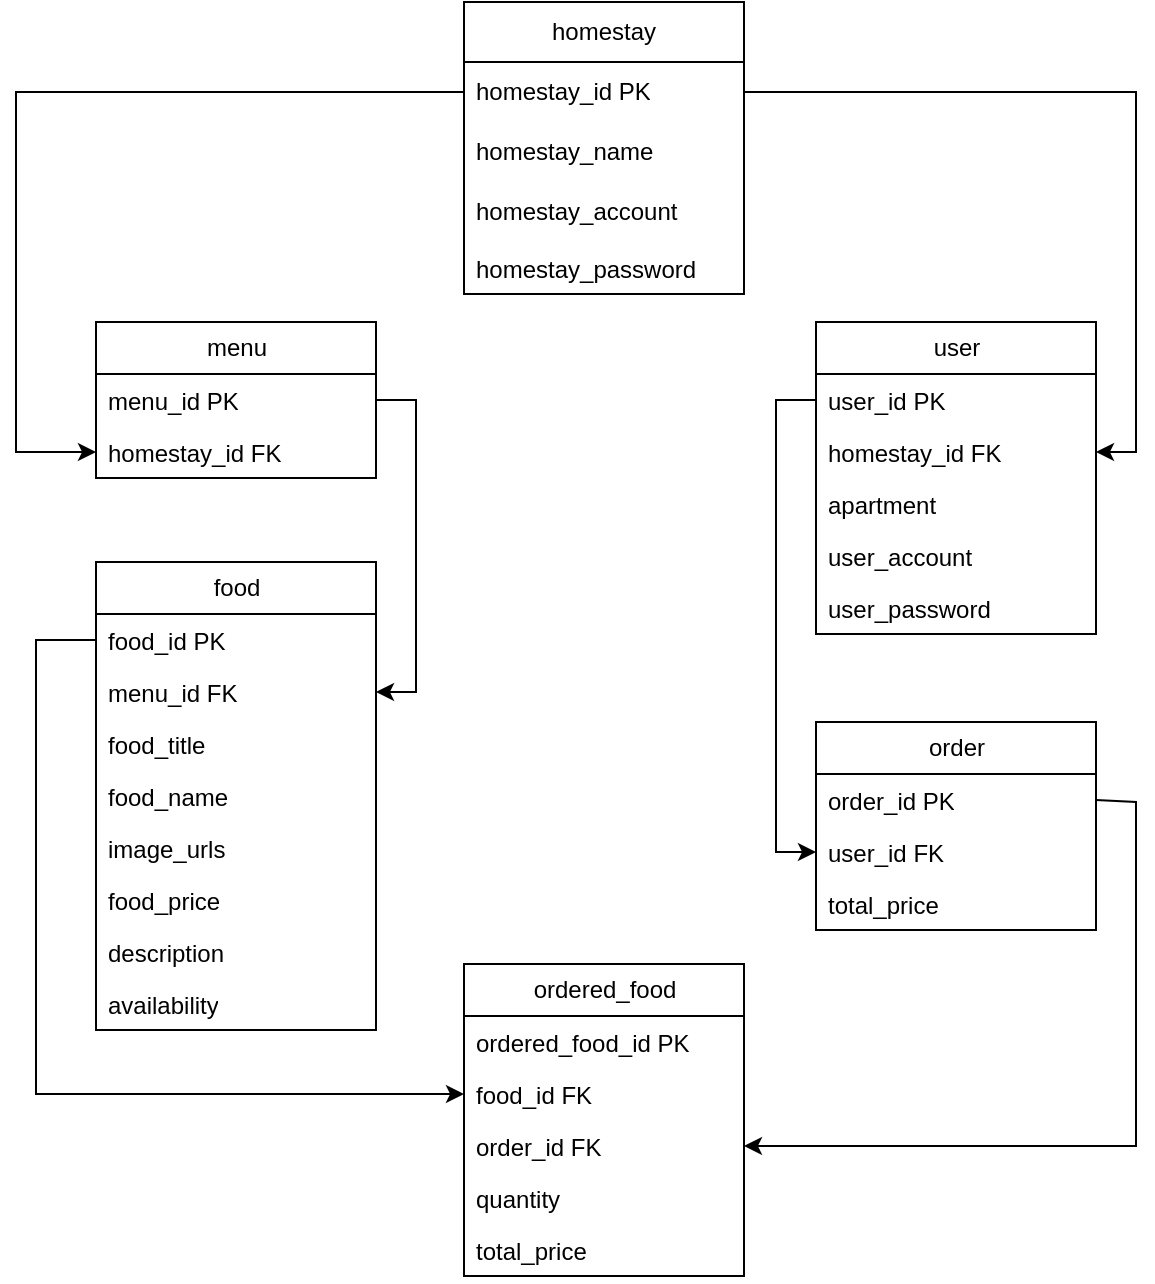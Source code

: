 <mxfile version="22.0.4" type="github">
  <diagram id="C5RBs43oDa-KdzZeNtuy" name="Page-1">
    <mxGraphModel dx="1050" dy="574" grid="1" gridSize="10" guides="1" tooltips="1" connect="1" arrows="1" fold="1" page="1" pageScale="1" pageWidth="827" pageHeight="1169" math="0" shadow="0">
      <root>
        <mxCell id="WIyWlLk6GJQsqaUBKTNV-0" />
        <mxCell id="WIyWlLk6GJQsqaUBKTNV-1" parent="WIyWlLk6GJQsqaUBKTNV-0" />
        <mxCell id="IkiO9HBWn0KQSorFKflQ-0" value="homestay" style="swimlane;fontStyle=0;childLayout=stackLayout;horizontal=1;startSize=30;horizontalStack=0;resizeParent=1;resizeParentMax=0;resizeLast=0;collapsible=1;marginBottom=0;whiteSpace=wrap;html=1;" vertex="1" parent="WIyWlLk6GJQsqaUBKTNV-1">
          <mxGeometry x="344" width="140" height="146" as="geometry" />
        </mxCell>
        <mxCell id="IkiO9HBWn0KQSorFKflQ-1" value="homestay_id PK" style="text;strokeColor=none;fillColor=none;align=left;verticalAlign=middle;spacingLeft=4;spacingRight=4;overflow=hidden;points=[[0,0.5],[1,0.5]];portConstraint=eastwest;rotatable=0;whiteSpace=wrap;html=1;" vertex="1" parent="IkiO9HBWn0KQSorFKflQ-0">
          <mxGeometry y="30" width="140" height="30" as="geometry" />
        </mxCell>
        <mxCell id="IkiO9HBWn0KQSorFKflQ-2" value="homestay_name" style="text;strokeColor=none;fillColor=none;align=left;verticalAlign=middle;spacingLeft=4;spacingRight=4;overflow=hidden;points=[[0,0.5],[1,0.5]];portConstraint=eastwest;rotatable=0;whiteSpace=wrap;html=1;" vertex="1" parent="IkiO9HBWn0KQSorFKflQ-0">
          <mxGeometry y="60" width="140" height="30" as="geometry" />
        </mxCell>
        <mxCell id="IkiO9HBWn0KQSorFKflQ-3" value="homestay_account" style="text;strokeColor=none;fillColor=none;align=left;verticalAlign=middle;spacingLeft=4;spacingRight=4;overflow=hidden;points=[[0,0.5],[1,0.5]];portConstraint=eastwest;rotatable=0;whiteSpace=wrap;html=1;" vertex="1" parent="IkiO9HBWn0KQSorFKflQ-0">
          <mxGeometry y="90" width="140" height="30" as="geometry" />
        </mxCell>
        <mxCell id="IkiO9HBWn0KQSorFKflQ-5" value="homestay_password" style="text;strokeColor=none;fillColor=none;align=left;verticalAlign=top;spacingLeft=4;spacingRight=4;overflow=hidden;rotatable=0;points=[[0,0.5],[1,0.5]];portConstraint=eastwest;whiteSpace=wrap;html=1;" vertex="1" parent="IkiO9HBWn0KQSorFKflQ-0">
          <mxGeometry y="120" width="140" height="26" as="geometry" />
        </mxCell>
        <mxCell id="IkiO9HBWn0KQSorFKflQ-6" value="user" style="swimlane;fontStyle=0;childLayout=stackLayout;horizontal=1;startSize=26;fillColor=none;horizontalStack=0;resizeParent=1;resizeParentMax=0;resizeLast=0;collapsible=1;marginBottom=0;html=1;" vertex="1" parent="WIyWlLk6GJQsqaUBKTNV-1">
          <mxGeometry x="520" y="160" width="140" height="156" as="geometry" />
        </mxCell>
        <mxCell id="IkiO9HBWn0KQSorFKflQ-7" value="user_id PK" style="text;strokeColor=none;fillColor=none;align=left;verticalAlign=top;spacingLeft=4;spacingRight=4;overflow=hidden;rotatable=0;points=[[0,0.5],[1,0.5]];portConstraint=eastwest;whiteSpace=wrap;html=1;" vertex="1" parent="IkiO9HBWn0KQSorFKflQ-6">
          <mxGeometry y="26" width="140" height="26" as="geometry" />
        </mxCell>
        <mxCell id="IkiO9HBWn0KQSorFKflQ-8" value="homestay_id FK" style="text;strokeColor=none;fillColor=none;align=left;verticalAlign=top;spacingLeft=4;spacingRight=4;overflow=hidden;rotatable=0;points=[[0,0.5],[1,0.5]];portConstraint=eastwest;whiteSpace=wrap;html=1;" vertex="1" parent="IkiO9HBWn0KQSorFKflQ-6">
          <mxGeometry y="52" width="140" height="26" as="geometry" />
        </mxCell>
        <mxCell id="IkiO9HBWn0KQSorFKflQ-9" value="apartment" style="text;strokeColor=none;fillColor=none;align=left;verticalAlign=top;spacingLeft=4;spacingRight=4;overflow=hidden;rotatable=0;points=[[0,0.5],[1,0.5]];portConstraint=eastwest;whiteSpace=wrap;html=1;" vertex="1" parent="IkiO9HBWn0KQSorFKflQ-6">
          <mxGeometry y="78" width="140" height="26" as="geometry" />
        </mxCell>
        <mxCell id="IkiO9HBWn0KQSorFKflQ-10" value="user_account" style="text;strokeColor=none;fillColor=none;align=left;verticalAlign=top;spacingLeft=4;spacingRight=4;overflow=hidden;rotatable=0;points=[[0,0.5],[1,0.5]];portConstraint=eastwest;whiteSpace=wrap;html=1;" vertex="1" parent="IkiO9HBWn0KQSorFKflQ-6">
          <mxGeometry y="104" width="140" height="26" as="geometry" />
        </mxCell>
        <mxCell id="IkiO9HBWn0KQSorFKflQ-11" value="user_password" style="text;strokeColor=none;fillColor=none;align=left;verticalAlign=top;spacingLeft=4;spacingRight=4;overflow=hidden;rotatable=0;points=[[0,0.5],[1,0.5]];portConstraint=eastwest;whiteSpace=wrap;html=1;" vertex="1" parent="IkiO9HBWn0KQSorFKflQ-6">
          <mxGeometry y="130" width="140" height="26" as="geometry" />
        </mxCell>
        <mxCell id="IkiO9HBWn0KQSorFKflQ-12" value="menu" style="swimlane;fontStyle=0;childLayout=stackLayout;horizontal=1;startSize=26;fillColor=none;horizontalStack=0;resizeParent=1;resizeParentMax=0;resizeLast=0;collapsible=1;marginBottom=0;html=1;" vertex="1" parent="WIyWlLk6GJQsqaUBKTNV-1">
          <mxGeometry x="160" y="160" width="140" height="78" as="geometry" />
        </mxCell>
        <mxCell id="IkiO9HBWn0KQSorFKflQ-13" value="menu_id PK" style="text;strokeColor=none;fillColor=none;align=left;verticalAlign=top;spacingLeft=4;spacingRight=4;overflow=hidden;rotatable=0;points=[[0,0.5],[1,0.5]];portConstraint=eastwest;whiteSpace=wrap;html=1;" vertex="1" parent="IkiO9HBWn0KQSorFKflQ-12">
          <mxGeometry y="26" width="140" height="26" as="geometry" />
        </mxCell>
        <mxCell id="IkiO9HBWn0KQSorFKflQ-15" value="homestay_id FK" style="text;strokeColor=none;fillColor=none;align=left;verticalAlign=top;spacingLeft=4;spacingRight=4;overflow=hidden;rotatable=0;points=[[0,0.5],[1,0.5]];portConstraint=eastwest;whiteSpace=wrap;html=1;" vertex="1" parent="IkiO9HBWn0KQSorFKflQ-12">
          <mxGeometry y="52" width="140" height="26" as="geometry" />
        </mxCell>
        <mxCell id="IkiO9HBWn0KQSorFKflQ-16" value="order" style="swimlane;fontStyle=0;childLayout=stackLayout;horizontal=1;startSize=26;fillColor=none;horizontalStack=0;resizeParent=1;resizeParentMax=0;resizeLast=0;collapsible=1;marginBottom=0;html=1;" vertex="1" parent="WIyWlLk6GJQsqaUBKTNV-1">
          <mxGeometry x="520" y="360" width="140" height="104" as="geometry" />
        </mxCell>
        <mxCell id="IkiO9HBWn0KQSorFKflQ-17" value="order_id PK" style="text;strokeColor=none;fillColor=none;align=left;verticalAlign=top;spacingLeft=4;spacingRight=4;overflow=hidden;rotatable=0;points=[[0,0.5],[1,0.5]];portConstraint=eastwest;whiteSpace=wrap;html=1;" vertex="1" parent="IkiO9HBWn0KQSorFKflQ-16">
          <mxGeometry y="26" width="140" height="26" as="geometry" />
        </mxCell>
        <mxCell id="IkiO9HBWn0KQSorFKflQ-18" value="user_id FK" style="text;strokeColor=none;fillColor=none;align=left;verticalAlign=top;spacingLeft=4;spacingRight=4;overflow=hidden;rotatable=0;points=[[0,0.5],[1,0.5]];portConstraint=eastwest;whiteSpace=wrap;html=1;" vertex="1" parent="IkiO9HBWn0KQSorFKflQ-16">
          <mxGeometry y="52" width="140" height="26" as="geometry" />
        </mxCell>
        <mxCell id="IkiO9HBWn0KQSorFKflQ-19" value="total_price" style="text;strokeColor=none;fillColor=none;align=left;verticalAlign=top;spacingLeft=4;spacingRight=4;overflow=hidden;rotatable=0;points=[[0,0.5],[1,0.5]];portConstraint=eastwest;whiteSpace=wrap;html=1;" vertex="1" parent="IkiO9HBWn0KQSorFKflQ-16">
          <mxGeometry y="78" width="140" height="26" as="geometry" />
        </mxCell>
        <mxCell id="IkiO9HBWn0KQSorFKflQ-20" value="food" style="swimlane;fontStyle=0;childLayout=stackLayout;horizontal=1;startSize=26;fillColor=none;horizontalStack=0;resizeParent=1;resizeParentMax=0;resizeLast=0;collapsible=1;marginBottom=0;html=1;" vertex="1" parent="WIyWlLk6GJQsqaUBKTNV-1">
          <mxGeometry x="160" y="280" width="140" height="234" as="geometry" />
        </mxCell>
        <mxCell id="IkiO9HBWn0KQSorFKflQ-21" value="food_id PK" style="text;strokeColor=none;fillColor=none;align=left;verticalAlign=top;spacingLeft=4;spacingRight=4;overflow=hidden;rotatable=0;points=[[0,0.5],[1,0.5]];portConstraint=eastwest;whiteSpace=wrap;html=1;" vertex="1" parent="IkiO9HBWn0KQSorFKflQ-20">
          <mxGeometry y="26" width="140" height="26" as="geometry" />
        </mxCell>
        <mxCell id="IkiO9HBWn0KQSorFKflQ-22" value="menu_id FK" style="text;strokeColor=none;fillColor=none;align=left;verticalAlign=top;spacingLeft=4;spacingRight=4;overflow=hidden;rotatable=0;points=[[0,0.5],[1,0.5]];portConstraint=eastwest;whiteSpace=wrap;html=1;" vertex="1" parent="IkiO9HBWn0KQSorFKflQ-20">
          <mxGeometry y="52" width="140" height="26" as="geometry" />
        </mxCell>
        <mxCell id="IkiO9HBWn0KQSorFKflQ-23" value="food_title" style="text;strokeColor=none;fillColor=none;align=left;verticalAlign=top;spacingLeft=4;spacingRight=4;overflow=hidden;rotatable=0;points=[[0,0.5],[1,0.5]];portConstraint=eastwest;whiteSpace=wrap;html=1;" vertex="1" parent="IkiO9HBWn0KQSorFKflQ-20">
          <mxGeometry y="78" width="140" height="26" as="geometry" />
        </mxCell>
        <mxCell id="IkiO9HBWn0KQSorFKflQ-29" value="food_name" style="text;strokeColor=none;fillColor=none;align=left;verticalAlign=top;spacingLeft=4;spacingRight=4;overflow=hidden;rotatable=0;points=[[0,0.5],[1,0.5]];portConstraint=eastwest;whiteSpace=wrap;html=1;" vertex="1" parent="IkiO9HBWn0KQSorFKflQ-20">
          <mxGeometry y="104" width="140" height="26" as="geometry" />
        </mxCell>
        <mxCell id="IkiO9HBWn0KQSorFKflQ-30" value="image_urls" style="text;strokeColor=none;fillColor=none;align=left;verticalAlign=top;spacingLeft=4;spacingRight=4;overflow=hidden;rotatable=0;points=[[0,0.5],[1,0.5]];portConstraint=eastwest;whiteSpace=wrap;html=1;" vertex="1" parent="IkiO9HBWn0KQSorFKflQ-20">
          <mxGeometry y="130" width="140" height="26" as="geometry" />
        </mxCell>
        <mxCell id="IkiO9HBWn0KQSorFKflQ-32" value="food_price" style="text;strokeColor=none;fillColor=none;align=left;verticalAlign=top;spacingLeft=4;spacingRight=4;overflow=hidden;rotatable=0;points=[[0,0.5],[1,0.5]];portConstraint=eastwest;whiteSpace=wrap;html=1;" vertex="1" parent="IkiO9HBWn0KQSorFKflQ-20">
          <mxGeometry y="156" width="140" height="26" as="geometry" />
        </mxCell>
        <mxCell id="IkiO9HBWn0KQSorFKflQ-31" value="description" style="text;strokeColor=none;fillColor=none;align=left;verticalAlign=top;spacingLeft=4;spacingRight=4;overflow=hidden;rotatable=0;points=[[0,0.5],[1,0.5]];portConstraint=eastwest;whiteSpace=wrap;html=1;" vertex="1" parent="IkiO9HBWn0KQSorFKflQ-20">
          <mxGeometry y="182" width="140" height="26" as="geometry" />
        </mxCell>
        <mxCell id="IkiO9HBWn0KQSorFKflQ-28" value="availability" style="text;strokeColor=none;fillColor=none;align=left;verticalAlign=top;spacingLeft=4;spacingRight=4;overflow=hidden;rotatable=0;points=[[0,0.5],[1,0.5]];portConstraint=eastwest;whiteSpace=wrap;html=1;" vertex="1" parent="IkiO9HBWn0KQSorFKflQ-20">
          <mxGeometry y="208" width="140" height="26" as="geometry" />
        </mxCell>
        <mxCell id="IkiO9HBWn0KQSorFKflQ-24" value="ordered_food" style="swimlane;fontStyle=0;childLayout=stackLayout;horizontal=1;startSize=26;fillColor=none;horizontalStack=0;resizeParent=1;resizeParentMax=0;resizeLast=0;collapsible=1;marginBottom=0;html=1;" vertex="1" parent="WIyWlLk6GJQsqaUBKTNV-1">
          <mxGeometry x="344" y="481" width="140" height="156" as="geometry" />
        </mxCell>
        <mxCell id="IkiO9HBWn0KQSorFKflQ-25" value="ordered_food_id PK" style="text;strokeColor=none;fillColor=none;align=left;verticalAlign=top;spacingLeft=4;spacingRight=4;overflow=hidden;rotatable=0;points=[[0,0.5],[1,0.5]];portConstraint=eastwest;whiteSpace=wrap;html=1;" vertex="1" parent="IkiO9HBWn0KQSorFKflQ-24">
          <mxGeometry y="26" width="140" height="26" as="geometry" />
        </mxCell>
        <mxCell id="IkiO9HBWn0KQSorFKflQ-26" value="food_id FK" style="text;strokeColor=none;fillColor=none;align=left;verticalAlign=top;spacingLeft=4;spacingRight=4;overflow=hidden;rotatable=0;points=[[0,0.5],[1,0.5]];portConstraint=eastwest;whiteSpace=wrap;html=1;" vertex="1" parent="IkiO9HBWn0KQSorFKflQ-24">
          <mxGeometry y="52" width="140" height="26" as="geometry" />
        </mxCell>
        <mxCell id="IkiO9HBWn0KQSorFKflQ-27" value="order_id FK" style="text;strokeColor=none;fillColor=none;align=left;verticalAlign=top;spacingLeft=4;spacingRight=4;overflow=hidden;rotatable=0;points=[[0,0.5],[1,0.5]];portConstraint=eastwest;whiteSpace=wrap;html=1;" vertex="1" parent="IkiO9HBWn0KQSorFKflQ-24">
          <mxGeometry y="78" width="140" height="26" as="geometry" />
        </mxCell>
        <mxCell id="IkiO9HBWn0KQSorFKflQ-34" value="quantity" style="text;strokeColor=none;fillColor=none;align=left;verticalAlign=top;spacingLeft=4;spacingRight=4;overflow=hidden;rotatable=0;points=[[0,0.5],[1,0.5]];portConstraint=eastwest;whiteSpace=wrap;html=1;" vertex="1" parent="IkiO9HBWn0KQSorFKflQ-24">
          <mxGeometry y="104" width="140" height="26" as="geometry" />
        </mxCell>
        <mxCell id="IkiO9HBWn0KQSorFKflQ-33" value="total_price" style="text;strokeColor=none;fillColor=none;align=left;verticalAlign=top;spacingLeft=4;spacingRight=4;overflow=hidden;rotatable=0;points=[[0,0.5],[1,0.5]];portConstraint=eastwest;whiteSpace=wrap;html=1;" vertex="1" parent="IkiO9HBWn0KQSorFKflQ-24">
          <mxGeometry y="130" width="140" height="26" as="geometry" />
        </mxCell>
        <mxCell id="IkiO9HBWn0KQSorFKflQ-35" value="" style="endArrow=classic;html=1;rounded=0;exitX=1;exitY=0.5;exitDx=0;exitDy=0;entryX=1;entryY=0.5;entryDx=0;entryDy=0;" edge="1" parent="WIyWlLk6GJQsqaUBKTNV-1" source="IkiO9HBWn0KQSorFKflQ-1" target="IkiO9HBWn0KQSorFKflQ-8">
          <mxGeometry width="50" height="50" relative="1" as="geometry">
            <mxPoint x="390" y="320" as="sourcePoint" />
            <mxPoint x="440" y="270" as="targetPoint" />
            <Array as="points">
              <mxPoint x="680" y="45" />
              <mxPoint x="680" y="225" />
            </Array>
          </mxGeometry>
        </mxCell>
        <mxCell id="IkiO9HBWn0KQSorFKflQ-36" value="" style="endArrow=classic;html=1;rounded=0;exitX=0;exitY=0.5;exitDx=0;exitDy=0;entryX=0;entryY=0.5;entryDx=0;entryDy=0;" edge="1" parent="WIyWlLk6GJQsqaUBKTNV-1" source="IkiO9HBWn0KQSorFKflQ-1" target="IkiO9HBWn0KQSorFKflQ-15">
          <mxGeometry width="50" height="50" relative="1" as="geometry">
            <mxPoint x="390" y="320" as="sourcePoint" />
            <mxPoint x="440" y="270" as="targetPoint" />
            <Array as="points">
              <mxPoint x="120" y="45" />
              <mxPoint x="120" y="225" />
            </Array>
          </mxGeometry>
        </mxCell>
        <mxCell id="IkiO9HBWn0KQSorFKflQ-37" value="" style="endArrow=classic;html=1;rounded=0;exitX=0;exitY=0.5;exitDx=0;exitDy=0;entryX=0;entryY=0.5;entryDx=0;entryDy=0;" edge="1" parent="WIyWlLk6GJQsqaUBKTNV-1" source="IkiO9HBWn0KQSorFKflQ-7" target="IkiO9HBWn0KQSorFKflQ-18">
          <mxGeometry width="50" height="50" relative="1" as="geometry">
            <mxPoint x="390" y="320" as="sourcePoint" />
            <mxPoint x="440" y="270" as="targetPoint" />
            <Array as="points">
              <mxPoint x="500" y="199" />
              <mxPoint x="500" y="425" />
            </Array>
          </mxGeometry>
        </mxCell>
        <mxCell id="IkiO9HBWn0KQSorFKflQ-38" value="" style="endArrow=classic;html=1;rounded=0;exitX=1;exitY=0.5;exitDx=0;exitDy=0;entryX=1;entryY=0.5;entryDx=0;entryDy=0;" edge="1" parent="WIyWlLk6GJQsqaUBKTNV-1" source="IkiO9HBWn0KQSorFKflQ-13" target="IkiO9HBWn0KQSorFKflQ-22">
          <mxGeometry width="50" height="50" relative="1" as="geometry">
            <mxPoint x="390" y="320" as="sourcePoint" />
            <mxPoint x="440" y="270" as="targetPoint" />
            <Array as="points">
              <mxPoint x="320" y="199" />
              <mxPoint x="320" y="345" />
            </Array>
          </mxGeometry>
        </mxCell>
        <mxCell id="IkiO9HBWn0KQSorFKflQ-39" value="" style="endArrow=classic;html=1;rounded=0;exitX=0;exitY=0.5;exitDx=0;exitDy=0;entryX=0;entryY=0.5;entryDx=0;entryDy=0;" edge="1" parent="WIyWlLk6GJQsqaUBKTNV-1" source="IkiO9HBWn0KQSorFKflQ-21" target="IkiO9HBWn0KQSorFKflQ-26">
          <mxGeometry width="50" height="50" relative="1" as="geometry">
            <mxPoint x="390" y="320" as="sourcePoint" />
            <mxPoint x="440" y="270" as="targetPoint" />
            <Array as="points">
              <mxPoint x="130" y="319" />
              <mxPoint x="130" y="546" />
            </Array>
          </mxGeometry>
        </mxCell>
        <mxCell id="IkiO9HBWn0KQSorFKflQ-40" value="" style="endArrow=classic;html=1;rounded=0;exitX=1;exitY=0.5;exitDx=0;exitDy=0;entryX=1;entryY=0.5;entryDx=0;entryDy=0;" edge="1" parent="WIyWlLk6GJQsqaUBKTNV-1" source="IkiO9HBWn0KQSorFKflQ-17" target="IkiO9HBWn0KQSorFKflQ-27">
          <mxGeometry width="50" height="50" relative="1" as="geometry">
            <mxPoint x="460" y="340" as="sourcePoint" />
            <mxPoint x="510" y="290" as="targetPoint" />
            <Array as="points">
              <mxPoint x="680" y="400" />
              <mxPoint x="680" y="572" />
            </Array>
          </mxGeometry>
        </mxCell>
      </root>
    </mxGraphModel>
  </diagram>
</mxfile>
